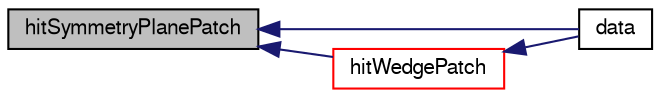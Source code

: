 digraph "hitSymmetryPlanePatch"
{
  bgcolor="transparent";
  edge [fontname="FreeSans",fontsize="10",labelfontname="FreeSans",labelfontsize="10"];
  node [fontname="FreeSans",fontsize="10",shape=record];
  rankdir="LR";
  Node165 [label="hitSymmetryPlanePatch",height=0.2,width=0.4,color="black", fillcolor="grey75", style="filled", fontcolor="black"];
  Node165 -> Node166 [dir="back",color="midnightblue",fontsize="10",style="solid",fontname="FreeSans"];
  Node166 [label="data",height=0.2,width=0.4,color="black",URL="$a28738.html#ad7f8023f823553543ca50bd5d11b877b",tooltip="transported label "];
  Node165 -> Node167 [dir="back",color="midnightblue",fontsize="10",style="solid",fontname="FreeSans"];
  Node167 [label="hitWedgePatch",height=0.2,width=0.4,color="red",URL="$a28738.html#a2fd0be2c03210ee48c5c2960983c7a55",tooltip="Overridable function to handle the particle hitting a wedge. "];
  Node167 -> Node166 [dir="back",color="midnightblue",fontsize="10",style="solid",fontname="FreeSans"];
}
